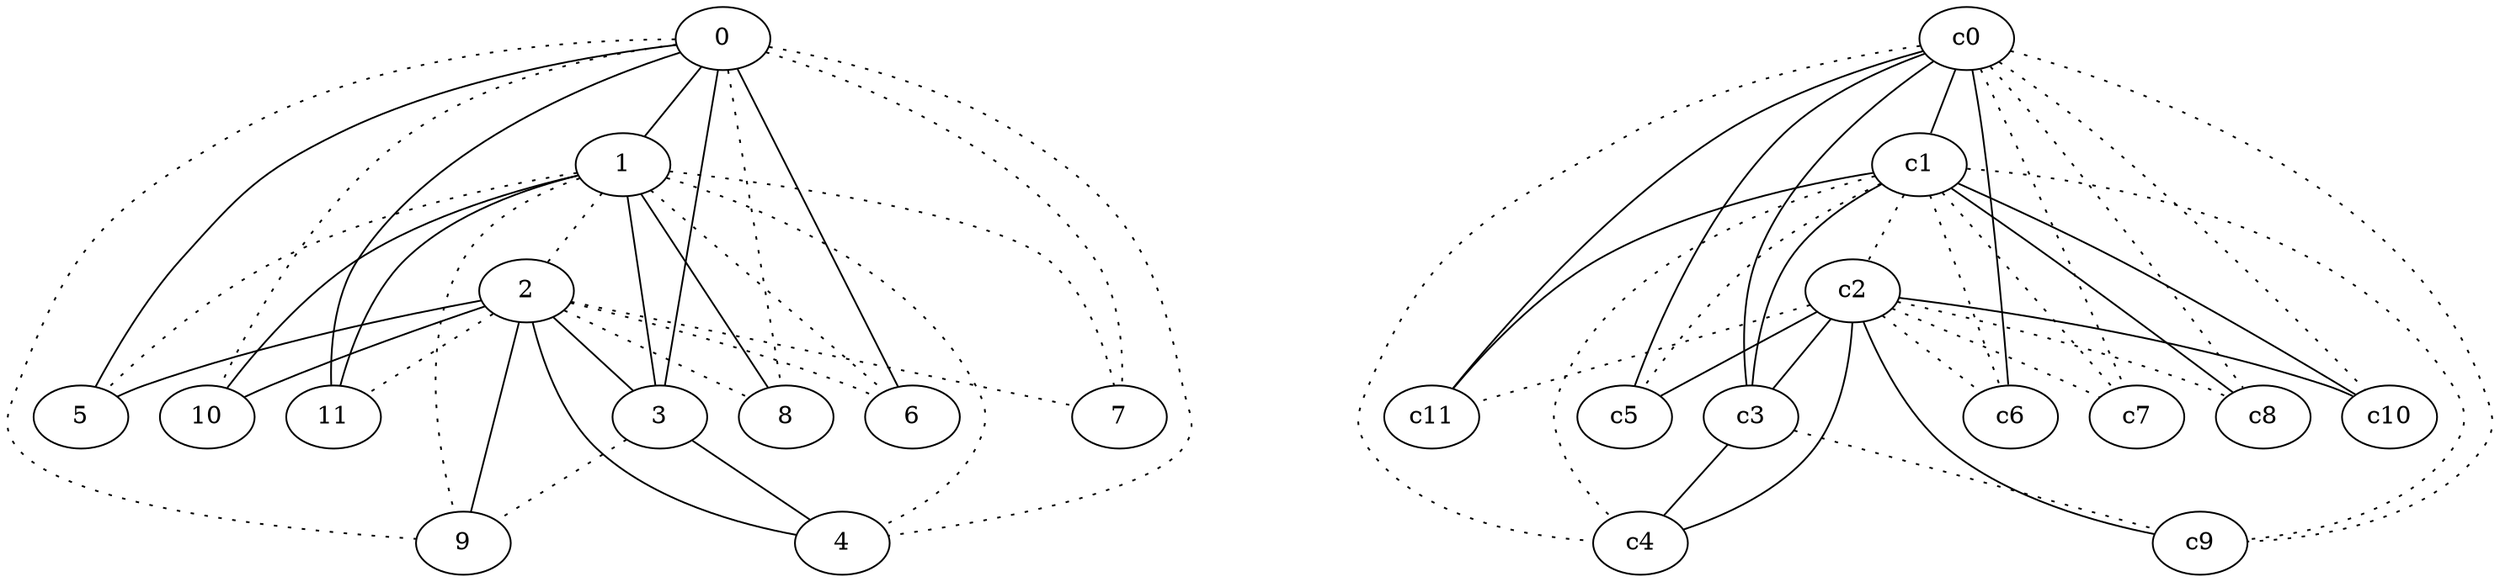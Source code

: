 graph {
a0[label=0];
a1[label=1];
a2[label=2];
a3[label=3];
a4[label=4];
a5[label=5];
a6[label=6];
a7[label=7];
a8[label=8];
a9[label=9];
a10[label=10];
a11[label=11];
a0 -- a1;
a0 -- a3;
a0 -- a4 [style=dotted];
a0 -- a5;
a0 -- a6;
a0 -- a7 [style=dotted];
a0 -- a8 [style=dotted];
a0 -- a9 [style=dotted];
a0 -- a10 [style=dotted];
a0 -- a11;
a1 -- a2 [style=dotted];
a1 -- a3;
a1 -- a4 [style=dotted];
a1 -- a5 [style=dotted];
a1 -- a6 [style=dotted];
a1 -- a7 [style=dotted];
a1 -- a8;
a1 -- a9 [style=dotted];
a1 -- a10;
a1 -- a11;
a2 -- a3;
a2 -- a4;
a2 -- a5;
a2 -- a6 [style=dotted];
a2 -- a7 [style=dotted];
a2 -- a8 [style=dotted];
a2 -- a9;
a2 -- a10;
a2 -- a11 [style=dotted];
a3 -- a4;
a3 -- a9 [style=dotted];
c0 -- c1;
c0 -- c3;
c0 -- c4 [style=dotted];
c0 -- c5;
c0 -- c6;
c0 -- c7 [style=dotted];
c0 -- c8 [style=dotted];
c0 -- c9 [style=dotted];
c0 -- c10 [style=dotted];
c0 -- c11;
c1 -- c2 [style=dotted];
c1 -- c3;
c1 -- c4 [style=dotted];
c1 -- c5 [style=dotted];
c1 -- c6 [style=dotted];
c1 -- c7 [style=dotted];
c1 -- c8;
c1 -- c9 [style=dotted];
c1 -- c10;
c1 -- c11;
c2 -- c3;
c2 -- c4;
c2 -- c5;
c2 -- c6 [style=dotted];
c2 -- c7 [style=dotted];
c2 -- c8 [style=dotted];
c2 -- c9;
c2 -- c10;
c2 -- c11 [style=dotted];
c3 -- c4;
c3 -- c9 [style=dotted];
}

